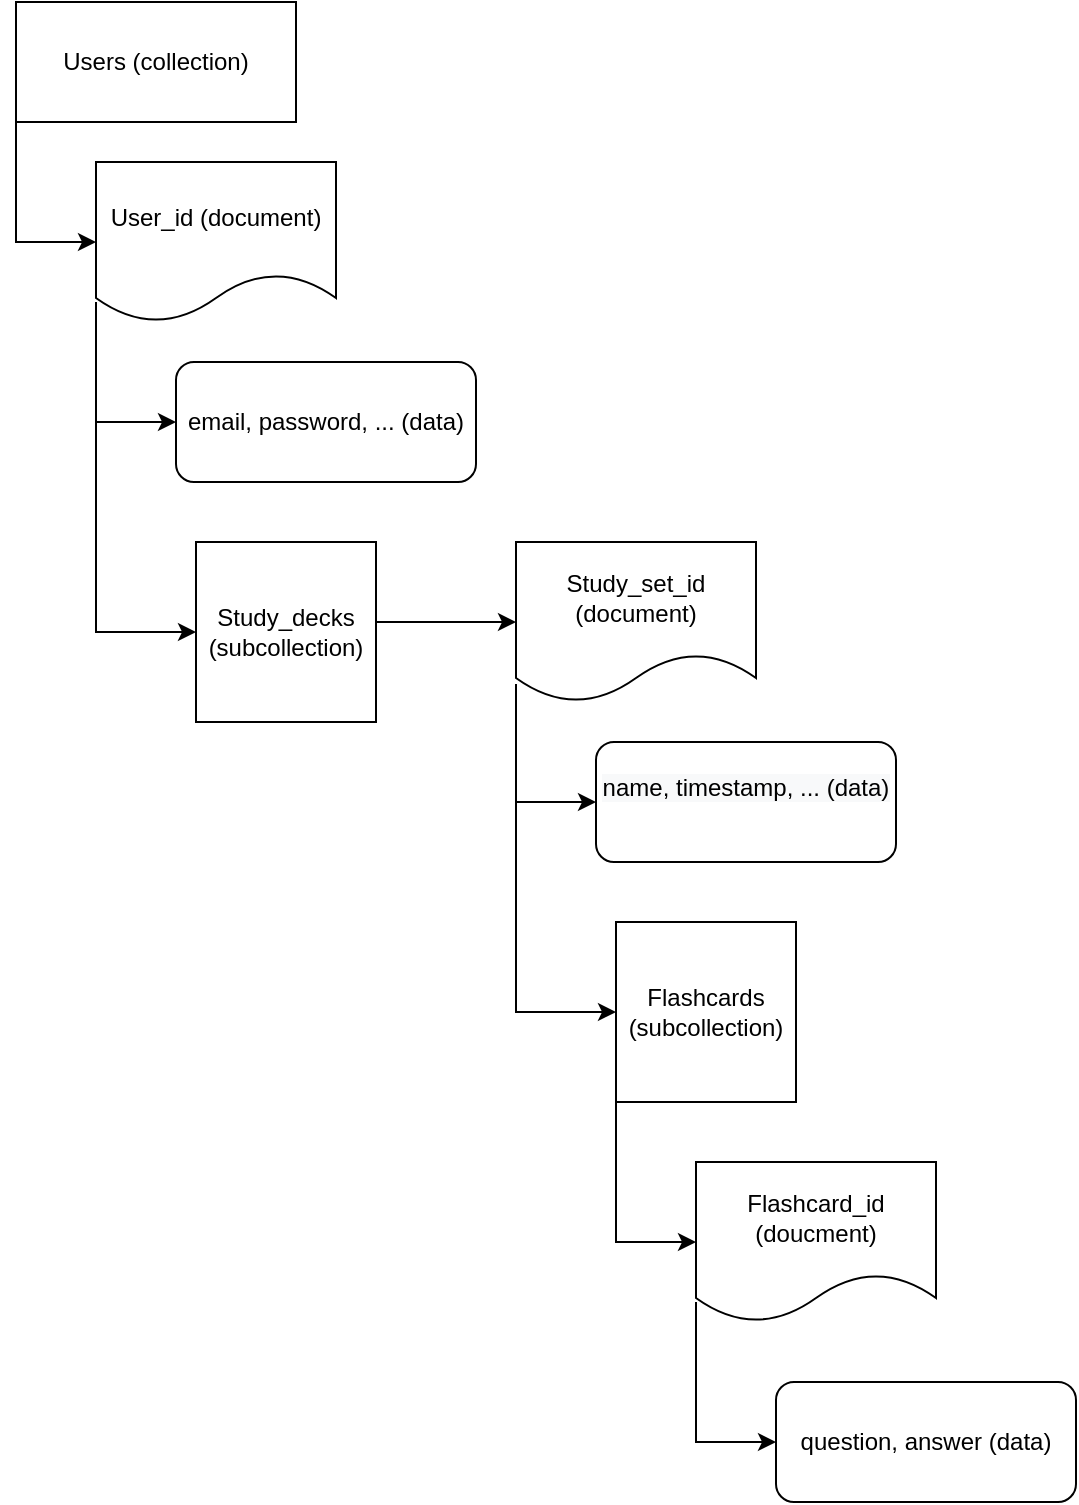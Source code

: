 <mxfile version="20.5.1" type="device"><diagram id="2wcFYdhwguSb7qIkP0Qx" name="Page-1"><mxGraphModel dx="780" dy="1116" grid="1" gridSize="10" guides="1" tooltips="1" connect="1" arrows="1" fold="1" page="1" pageScale="1" pageWidth="850" pageHeight="1100" math="0" shadow="0"><root><mxCell id="0"/><mxCell id="1" parent="0"/><mxCell id="TPz6m64Yrgxz9ccM0NQ4-1" value="Users (collection)" style="rounded=0;whiteSpace=wrap;html=1;" parent="1" vertex="1"><mxGeometry x="150" y="130" width="140" height="60" as="geometry"/></mxCell><mxCell id="TPz6m64Yrgxz9ccM0NQ4-2" value="email, password, ... (data)" style="rounded=1;whiteSpace=wrap;html=1;" parent="1" vertex="1"><mxGeometry x="230" y="310" width="150" height="60" as="geometry"/></mxCell><mxCell id="TPz6m64Yrgxz9ccM0NQ4-3" value="User_id (document)" style="shape=document;whiteSpace=wrap;html=1;boundedLbl=1;" parent="1" vertex="1"><mxGeometry x="190" y="210" width="120" height="80" as="geometry"/></mxCell><mxCell id="TPz6m64Yrgxz9ccM0NQ4-4" value="" style="endArrow=classic;html=1;rounded=0;exitX=0;exitY=1;exitDx=0;exitDy=0;entryX=0;entryY=0.5;entryDx=0;entryDy=0;" parent="1" source="TPz6m64Yrgxz9ccM0NQ4-1" target="TPz6m64Yrgxz9ccM0NQ4-3" edge="1"><mxGeometry width="50" height="50" relative="1" as="geometry"><mxPoint x="140" y="280" as="sourcePoint"/><mxPoint x="190" y="230" as="targetPoint"/><Array as="points"><mxPoint x="150" y="250"/></Array></mxGeometry></mxCell><mxCell id="TPz6m64Yrgxz9ccM0NQ4-5" value="" style="endArrow=classic;html=1;rounded=0;entryX=0;entryY=0.5;entryDx=0;entryDy=0;" parent="1" target="TPz6m64Yrgxz9ccM0NQ4-2" edge="1"><mxGeometry width="50" height="50" relative="1" as="geometry"><mxPoint x="190" y="280" as="sourcePoint"/><mxPoint x="200" y="360" as="targetPoint"/><Array as="points"><mxPoint x="190" y="340"/></Array></mxGeometry></mxCell><mxCell id="TPz6m64Yrgxz9ccM0NQ4-16" value="question, answer (data)" style="rounded=1;whiteSpace=wrap;html=1;" parent="1" vertex="1"><mxGeometry x="530" y="820" width="150" height="60" as="geometry"/></mxCell><mxCell id="TPz6m64Yrgxz9ccM0NQ4-20" value="&#10;&lt;span style=&quot;color: rgb(0, 0, 0); font-family: Helvetica; font-size: 12px; font-style: normal; font-variant-ligatures: normal; font-variant-caps: normal; font-weight: 400; letter-spacing: normal; orphans: 2; text-align: center; text-indent: 0px; text-transform: none; widows: 2; word-spacing: 0px; -webkit-text-stroke-width: 0px; background-color: rgb(248, 249, 250); text-decoration-thickness: initial; text-decoration-style: initial; text-decoration-color: initial; float: none; display: inline !important;&quot;&gt;name, timestamp, ... (data)&lt;/span&gt;&#10;&#10;" style="rounded=1;whiteSpace=wrap;html=1;" parent="1" vertex="1"><mxGeometry x="440" y="500" width="150" height="60" as="geometry"/></mxCell><mxCell id="TPz6m64Yrgxz9ccM0NQ4-24" value="Study_set_id (document)" style="shape=document;whiteSpace=wrap;html=1;boundedLbl=1;" parent="1" vertex="1"><mxGeometry x="400" y="400" width="120" height="80" as="geometry"/></mxCell><mxCell id="TPz6m64Yrgxz9ccM0NQ4-25" value="" style="endArrow=classic;html=1;rounded=0;entryX=0;entryY=0.5;entryDx=0;entryDy=0;exitX=0;exitY=0.888;exitDx=0;exitDy=0;exitPerimeter=0;" parent="1" source="TPz6m64Yrgxz9ccM0NQ4-24" edge="1"><mxGeometry width="50" height="50" relative="1" as="geometry"><mxPoint x="390" y="480" as="sourcePoint"/><mxPoint x="440" y="530" as="targetPoint"/><Array as="points"><mxPoint x="400" y="530"/></Array></mxGeometry></mxCell><mxCell id="TPz6m64Yrgxz9ccM0NQ4-28" value="" style="endArrow=classic;html=1;rounded=0;entryX=0;entryY=0.5;entryDx=0;entryDy=0;" parent="1" target="TPz6m64Yrgxz9ccM0NQ4-33" edge="1"><mxGeometry width="50" height="50" relative="1" as="geometry"><mxPoint x="190" y="340" as="sourcePoint"/><mxPoint x="190" y="390" as="targetPoint"/><Array as="points"><mxPoint x="190" y="445"/></Array></mxGeometry></mxCell><mxCell id="TPz6m64Yrgxz9ccM0NQ4-33" value="Study_decks&lt;br&gt;(subcollection)" style="whiteSpace=wrap;html=1;aspect=fixed;" parent="1" vertex="1"><mxGeometry x="240" y="400" width="90" height="90" as="geometry"/></mxCell><mxCell id="TPz6m64Yrgxz9ccM0NQ4-35" value="Flashcards (subcollection)" style="whiteSpace=wrap;html=1;aspect=fixed;" parent="1" vertex="1"><mxGeometry x="450" y="590" width="90" height="90" as="geometry"/></mxCell><mxCell id="TPz6m64Yrgxz9ccM0NQ4-36" value="" style="endArrow=classic;html=1;rounded=0;exitX=0;exitY=1;exitDx=0;exitDy=0;entryX=0;entryY=0.5;entryDx=0;entryDy=0;" parent="1" source="TPz6m64Yrgxz9ccM0NQ4-35" edge="1"><mxGeometry width="50" height="50" relative="1" as="geometry"><mxPoint x="300" y="800" as="sourcePoint"/><mxPoint x="490" y="750" as="targetPoint"/><Array as="points"><mxPoint x="450" y="750"/></Array></mxGeometry></mxCell><mxCell id="TPz6m64Yrgxz9ccM0NQ4-37" value="Flashcard_id (doucment)" style="shape=document;whiteSpace=wrap;html=1;boundedLbl=1;" parent="1" vertex="1"><mxGeometry x="490" y="710" width="120" height="80" as="geometry"/></mxCell><mxCell id="TPz6m64Yrgxz9ccM0NQ4-38" value="" style="endArrow=classic;html=1;rounded=0;entryX=0;entryY=0.5;entryDx=0;entryDy=0;" parent="1" edge="1"><mxGeometry width="50" height="50" relative="1" as="geometry"><mxPoint x="490" y="780" as="sourcePoint"/><mxPoint x="530" y="850" as="targetPoint"/><Array as="points"><mxPoint x="490" y="850"/></Array></mxGeometry></mxCell><mxCell id="TPz6m64Yrgxz9ccM0NQ4-39" value="" style="endArrow=classic;html=1;rounded=0;entryX=0;entryY=0.5;entryDx=0;entryDy=0;" parent="1" target="TPz6m64Yrgxz9ccM0NQ4-35" edge="1"><mxGeometry width="50" height="50" relative="1" as="geometry"><mxPoint x="400" y="530" as="sourcePoint"/><mxPoint x="340" y="590" as="targetPoint"/><Array as="points"><mxPoint x="400" y="635"/></Array></mxGeometry></mxCell><mxCell id="3BfgzCwrU2c_MXlpb3Je-1" value="" style="endArrow=classic;html=1;rounded=0;entryX=0;entryY=0.5;entryDx=0;entryDy=0;" edge="1" parent="1" target="TPz6m64Yrgxz9ccM0NQ4-24"><mxGeometry width="50" height="50" relative="1" as="geometry"><mxPoint x="330" y="440" as="sourcePoint"/><mxPoint x="390" y="430" as="targetPoint"/></mxGeometry></mxCell></root></mxGraphModel></diagram></mxfile>